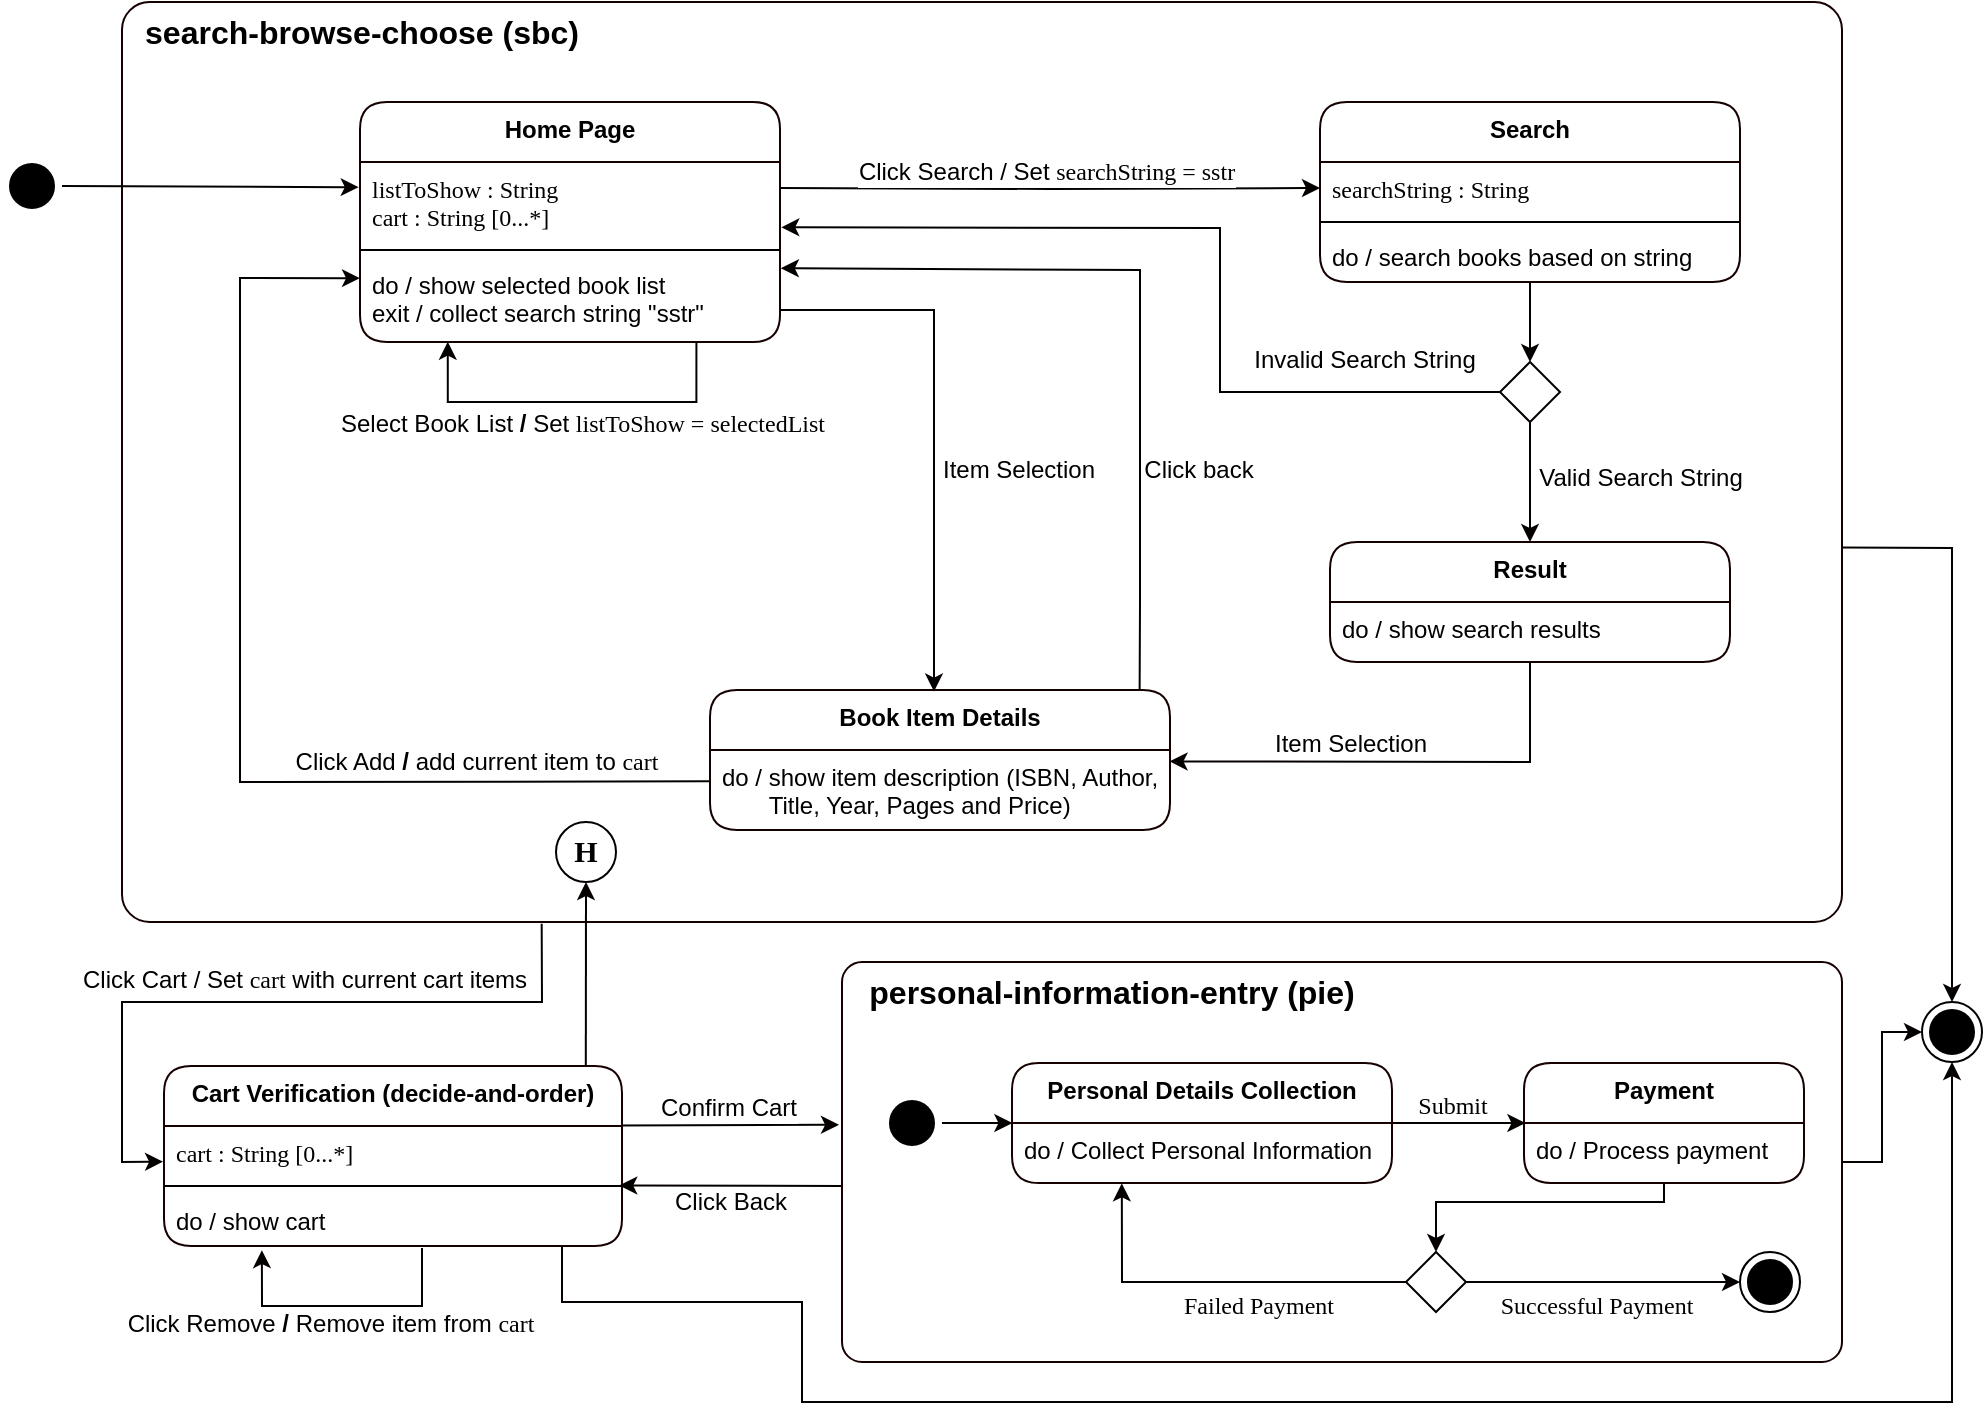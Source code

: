 <mxfile version="17.4.2" type="device"><diagram id="Ng37Y42IxXfcFOOHR-Nj" name="Page-1"><mxGraphModel dx="2249" dy="1772" grid="1" gridSize="10" guides="1" tooltips="1" connect="1" arrows="1" fold="1" page="1" pageScale="1" pageWidth="827" pageHeight="1169" math="0" shadow="0"><root><mxCell id="0"/><mxCell id="1" parent="0"/><mxCell id="JPbxTdowxdwUnCVhfV3g-86" style="edgeStyle=none;rounded=0;orthogonalLoop=1;jettySize=auto;html=1;exitX=1;exitY=0.593;exitDx=0;exitDy=0;entryX=0.5;entryY=0;entryDx=0;entryDy=0;fontFamily=Lucida Console;fontSize=12;strokeColor=#050000;exitPerimeter=0;" parent="1" source="JPbxTdowxdwUnCVhfV3g-8" target="JPbxTdowxdwUnCVhfV3g-13" edge="1"><mxGeometry relative="1" as="geometry"><Array as="points"><mxPoint x="255" y="-167"/></Array></mxGeometry></mxCell><mxCell id="JPbxTdowxdwUnCVhfV3g-8" value="" style="rounded=1;whiteSpace=wrap;html=1;strokeColor=#170000;fillColor=default;arcSize=3;" parent="1" vertex="1"><mxGeometry x="-660" y="-440" width="860" height="460" as="geometry"/></mxCell><mxCell id="JPbxTdowxdwUnCVhfV3g-13" value="" style="ellipse;html=1;shape=endState;fillColor=#000000;strokeColor=#000000;rounded=1;" parent="1" vertex="1"><mxGeometry x="240" y="60" width="30" height="30" as="geometry"/></mxCell><mxCell id="JPbxTdowxdwUnCVhfV3g-111" style="edgeStyle=none;rounded=0;orthogonalLoop=1;jettySize=auto;html=1;exitX=1;exitY=0.5;exitDx=0;exitDy=0;entryX=-0.003;entryY=0.315;entryDx=0;entryDy=0;entryPerimeter=0;fontFamily=Verdana;fontSize=15;strokeColor=#050000;" parent="1" source="JPbxTdowxdwUnCVhfV3g-14" target="JPbxTdowxdwUnCVhfV3g-18" edge="1"><mxGeometry relative="1" as="geometry"/></mxCell><mxCell id="JPbxTdowxdwUnCVhfV3g-14" value="" style="ellipse;html=1;shape=startState;fillColor=#000000;strokeColor=#050000;rounded=1;" parent="1" vertex="1"><mxGeometry x="-720" y="-363" width="30" height="30" as="geometry"/></mxCell><mxCell id="JPbxTdowxdwUnCVhfV3g-16" value="&lt;b&gt;&lt;font style=&quot;font-size: 16px&quot;&gt;search-browse-choose (sbc)&lt;/font&gt;&lt;/b&gt;" style="text;html=1;strokeColor=none;fillColor=none;align=center;verticalAlign=middle;whiteSpace=wrap;rounded=0;" parent="1" vertex="1"><mxGeometry x="-650" y="-440" width="220" height="30" as="geometry"/></mxCell><mxCell id="JPbxTdowxdwUnCVhfV3g-17" value="Home Page" style="swimlane;fontStyle=1;align=center;verticalAlign=top;childLayout=stackLayout;horizontal=1;startSize=30;horizontalStack=0;resizeParent=1;resizeParentMax=0;resizeLast=0;collapsible=1;marginBottom=0;strokeColor=#170000;fillColor=default;rounded=1;" parent="1" vertex="1"><mxGeometry x="-541" y="-390" width="210" height="120" as="geometry"><mxRectangle x="-490" y="-390" width="100" height="30" as="alternateBounds"/></mxGeometry></mxCell><mxCell id="JPbxTdowxdwUnCVhfV3g-18" value="listToShow : String&#10;cart : String [0...*]" style="text;strokeColor=none;fillColor=none;align=left;verticalAlign=top;spacingLeft=4;spacingRight=4;overflow=hidden;rotatable=0;points=[[0,0.5],[1,0.5]];portConstraint=eastwest;fontStyle=0;fontFamily=Lucida Console;" parent="JPbxTdowxdwUnCVhfV3g-17" vertex="1"><mxGeometry y="30" width="210" height="40" as="geometry"/></mxCell><mxCell id="JPbxTdowxdwUnCVhfV3g-19" value="" style="line;strokeWidth=1;fillColor=none;align=left;verticalAlign=middle;spacingTop=-1;spacingLeft=3;spacingRight=3;rotatable=0;labelPosition=right;points=[];portConstraint=eastwest;" parent="JPbxTdowxdwUnCVhfV3g-17" vertex="1"><mxGeometry y="70" width="210" height="8" as="geometry"/></mxCell><mxCell id="JPbxTdowxdwUnCVhfV3g-20" value="do / show selected book list&#10;exit / collect search string &quot;sstr&quot;" style="text;strokeColor=none;fillColor=none;align=left;verticalAlign=top;spacingLeft=4;spacingRight=4;overflow=hidden;rotatable=0;points=[[0,0.5],[1,0.5]];portConstraint=eastwest;" parent="JPbxTdowxdwUnCVhfV3g-17" vertex="1"><mxGeometry y="78" width="210" height="42" as="geometry"/></mxCell><mxCell id="JPbxTdowxdwUnCVhfV3g-33" style="edgeStyle=orthogonalEdgeStyle;rounded=0;orthogonalLoop=1;jettySize=auto;html=1;entryX=0.209;entryY=0.997;entryDx=0;entryDy=0;fontSize=10;strokeColor=#050000;exitX=0.801;exitY=0.997;exitDx=0;exitDy=0;exitPerimeter=0;entryPerimeter=0;" parent="JPbxTdowxdwUnCVhfV3g-17" source="JPbxTdowxdwUnCVhfV3g-20" target="JPbxTdowxdwUnCVhfV3g-20" edge="1"><mxGeometry relative="1" as="geometry"><Array as="points"><mxPoint x="168" y="150"/><mxPoint x="44" y="150"/></Array></mxGeometry></mxCell><mxCell id="JPbxTdowxdwUnCVhfV3g-34" value="&lt;font style=&quot;font-size: 12px&quot;&gt;Select Book List &lt;b&gt;/&lt;/b&gt; Set &lt;font face=&quot;Lucida Console&quot; style=&quot;font-size: 12px&quot;&gt;listToShow = selectedList&lt;/font&gt;&lt;/font&gt;" style="edgeLabel;html=1;align=center;verticalAlign=middle;resizable=0;points=[];fontSize=10;" parent="JPbxTdowxdwUnCVhfV3g-33" vertex="1" connectable="0"><mxGeometry x="0.027" y="1" relative="1" as="geometry"><mxPoint x="7" y="10" as="offset"/></mxGeometry></mxCell><mxCell id="JPbxTdowxdwUnCVhfV3g-54" style="edgeStyle=orthogonalEdgeStyle;rounded=0;orthogonalLoop=1;jettySize=auto;html=1;exitX=0.5;exitY=1;exitDx=0;exitDy=0;entryX=0.5;entryY=0;entryDx=0;entryDy=0;fontSize=12;strokeColor=#050000;" parent="1" source="JPbxTdowxdwUnCVhfV3g-45" target="JPbxTdowxdwUnCVhfV3g-53" edge="1"><mxGeometry relative="1" as="geometry"/></mxCell><mxCell id="JPbxTdowxdwUnCVhfV3g-45" value="Search" style="swimlane;fontStyle=1;align=center;verticalAlign=top;childLayout=stackLayout;horizontal=1;startSize=30;horizontalStack=0;resizeParent=1;resizeParentMax=0;resizeLast=0;collapsible=1;marginBottom=0;strokeColor=#170000;fillColor=default;rounded=1;" parent="1" vertex="1"><mxGeometry x="-61" y="-390" width="210" height="90" as="geometry"><mxRectangle x="-490" y="-390" width="100" height="30" as="alternateBounds"/></mxGeometry></mxCell><mxCell id="JPbxTdowxdwUnCVhfV3g-46" value="searchString : String" style="text;strokeColor=none;fillColor=none;align=left;verticalAlign=top;spacingLeft=4;spacingRight=4;overflow=hidden;rotatable=0;points=[[0,0.5],[1,0.5]];portConstraint=eastwest;fontFamily=Lucida Console;" parent="JPbxTdowxdwUnCVhfV3g-45" vertex="1"><mxGeometry y="30" width="210" height="26" as="geometry"/></mxCell><mxCell id="JPbxTdowxdwUnCVhfV3g-47" value="" style="line;strokeWidth=1;fillColor=none;align=left;verticalAlign=middle;spacingTop=-1;spacingLeft=3;spacingRight=3;rotatable=0;labelPosition=right;points=[];portConstraint=eastwest;" parent="JPbxTdowxdwUnCVhfV3g-45" vertex="1"><mxGeometry y="56" width="210" height="8" as="geometry"/></mxCell><mxCell id="JPbxTdowxdwUnCVhfV3g-48" value="do / search books based on string" style="text;strokeColor=none;fillColor=none;align=left;verticalAlign=top;spacingLeft=4;spacingRight=4;overflow=hidden;rotatable=0;points=[[0,0.5],[1,0.5]];portConstraint=eastwest;" parent="JPbxTdowxdwUnCVhfV3g-45" vertex="1"><mxGeometry y="64" width="210" height="26" as="geometry"/></mxCell><mxCell id="JPbxTdowxdwUnCVhfV3g-51" style="edgeStyle=orthogonalEdgeStyle;rounded=0;orthogonalLoop=1;jettySize=auto;html=1;entryX=0;entryY=0.5;entryDx=0;entryDy=0;fontSize=10;strokeColor=#050000;" parent="1" target="JPbxTdowxdwUnCVhfV3g-46" edge="1"><mxGeometry relative="1" as="geometry"><mxPoint x="-331" y="-347" as="sourcePoint"/></mxGeometry></mxCell><mxCell id="JPbxTdowxdwUnCVhfV3g-52" value="&lt;font style=&quot;font-size: 12px&quot;&gt;Click Search / Set &lt;font face=&quot;Lucida Console&quot; style=&quot;font-size: 12px&quot;&gt;searchString = sstr&lt;/font&gt;&lt;/font&gt;" style="edgeLabel;html=1;align=center;verticalAlign=middle;resizable=0;points=[];fontSize=10;" parent="JPbxTdowxdwUnCVhfV3g-51" vertex="1" connectable="0"><mxGeometry x="-0.12" y="-1" relative="1" as="geometry"><mxPoint x="14" y="-10" as="offset"/></mxGeometry></mxCell><mxCell id="JPbxTdowxdwUnCVhfV3g-55" style="edgeStyle=none;rounded=0;orthogonalLoop=1;jettySize=auto;html=1;exitX=0;exitY=0.5;exitDx=0;exitDy=0;entryX=1.003;entryY=0.816;entryDx=0;entryDy=0;entryPerimeter=0;fontSize=12;strokeColor=#050000;" parent="1" source="JPbxTdowxdwUnCVhfV3g-53" target="JPbxTdowxdwUnCVhfV3g-18" edge="1"><mxGeometry relative="1" as="geometry"><Array as="points"><mxPoint x="-111" y="-245"/><mxPoint x="-111" y="-327"/></Array></mxGeometry></mxCell><mxCell id="JPbxTdowxdwUnCVhfV3g-56" value="&lt;font style=&quot;font-size: 12px&quot;&gt;Invalid Search String&lt;/font&gt;" style="edgeLabel;html=1;align=center;verticalAlign=middle;resizable=0;points=[];fontSize=12;" parent="JPbxTdowxdwUnCVhfV3g-55" vertex="1" connectable="0"><mxGeometry x="-0.18" y="2" relative="1" as="geometry"><mxPoint x="74" y="25" as="offset"/></mxGeometry></mxCell><mxCell id="JPbxTdowxdwUnCVhfV3g-63" style="edgeStyle=none;rounded=0;orthogonalLoop=1;jettySize=auto;html=1;exitX=0.5;exitY=1;exitDx=0;exitDy=0;entryX=0.5;entryY=0;entryDx=0;entryDy=0;fontSize=12;strokeColor=#050000;" parent="1" source="JPbxTdowxdwUnCVhfV3g-53" target="JPbxTdowxdwUnCVhfV3g-61" edge="1"><mxGeometry relative="1" as="geometry"/></mxCell><mxCell id="JPbxTdowxdwUnCVhfV3g-64" value="&lt;font style=&quot;font-size: 12px&quot;&gt;Valid Search String&lt;/font&gt;" style="edgeLabel;html=1;align=center;verticalAlign=middle;resizable=0;points=[];fontSize=12;" parent="JPbxTdowxdwUnCVhfV3g-63" vertex="1" connectable="0"><mxGeometry x="-0.224" y="1" relative="1" as="geometry"><mxPoint x="54" y="4" as="offset"/></mxGeometry></mxCell><mxCell id="JPbxTdowxdwUnCVhfV3g-53" value="" style="rhombus;whiteSpace=wrap;html=1;rounded=0;fontSize=12;strokeColor=#050000;fillColor=default;" parent="1" vertex="1"><mxGeometry x="29" y="-260" width="30" height="30" as="geometry"/></mxCell><mxCell id="JPbxTdowxdwUnCVhfV3g-71" style="edgeStyle=none;rounded=0;orthogonalLoop=1;jettySize=auto;html=1;exitX=0.5;exitY=1;exitDx=0;exitDy=0;entryX=0.999;entryY=0.142;entryDx=0;entryDy=0;entryPerimeter=0;fontSize=12;strokeColor=#050000;" parent="1" source="JPbxTdowxdwUnCVhfV3g-61" target="JPbxTdowxdwUnCVhfV3g-66" edge="1"><mxGeometry relative="1" as="geometry"><Array as="points"><mxPoint x="44" y="-60"/></Array></mxGeometry></mxCell><mxCell id="JPbxTdowxdwUnCVhfV3g-72" value="&lt;font style=&quot;font-size: 12px&quot;&gt;Item Selection&lt;/font&gt;" style="edgeLabel;html=1;align=center;verticalAlign=middle;resizable=0;points=[];fontSize=12;" parent="JPbxTdowxdwUnCVhfV3g-71" vertex="1" connectable="0"><mxGeometry x="0.13" y="2" relative="1" as="geometry"><mxPoint x="-10" y="-11" as="offset"/></mxGeometry></mxCell><mxCell id="JPbxTdowxdwUnCVhfV3g-61" value="Result" style="swimlane;fontStyle=1;align=center;verticalAlign=top;childLayout=stackLayout;horizontal=1;startSize=30;horizontalStack=0;resizeParent=1;resizeParentMax=0;resizeLast=0;collapsible=1;marginBottom=0;strokeColor=#170000;fillColor=default;rounded=1;" parent="1" vertex="1"><mxGeometry x="-56" y="-170" width="200" height="60" as="geometry"><mxRectangle x="-130" y="-100" width="100" height="30" as="alternateBounds"/></mxGeometry></mxCell><mxCell id="JPbxTdowxdwUnCVhfV3g-62" value="do / show search results" style="text;strokeColor=none;fillColor=none;align=left;verticalAlign=top;spacingLeft=4;spacingRight=4;overflow=hidden;rotatable=0;points=[[0,0.5],[1,0.5]];portConstraint=eastwest;" parent="JPbxTdowxdwUnCVhfV3g-61" vertex="1"><mxGeometry y="30" width="200" height="30" as="geometry"/></mxCell><mxCell id="JPbxTdowxdwUnCVhfV3g-76" style="edgeStyle=none;rounded=0;orthogonalLoop=1;jettySize=auto;html=1;entryX=0;entryY=0.24;entryDx=0;entryDy=0;entryPerimeter=0;fontSize=12;strokeColor=#050000;exitX=-0.001;exitY=0.392;exitDx=0;exitDy=0;exitPerimeter=0;" parent="1" source="JPbxTdowxdwUnCVhfV3g-66" target="JPbxTdowxdwUnCVhfV3g-20" edge="1"><mxGeometry relative="1" as="geometry"><mxPoint x="-371" y="-50" as="sourcePoint"/><mxPoint x="-542.47" y="-307.788" as="targetPoint"/><Array as="points"><mxPoint x="-601" y="-50"/><mxPoint x="-601" y="-302"/></Array></mxGeometry></mxCell><mxCell id="JPbxTdowxdwUnCVhfV3g-77" value="&lt;font style=&quot;font-size: 12px&quot;&gt;Click Add&amp;nbsp;&lt;b&gt;/&lt;/b&gt;&amp;nbsp;add current item to &lt;font face=&quot;Lucida Console&quot; style=&quot;font-size: 12px&quot;&gt;cart&lt;/font&gt;&lt;/font&gt;" style="edgeLabel;html=1;align=center;verticalAlign=middle;resizable=0;points=[];fontSize=12;" parent="JPbxTdowxdwUnCVhfV3g-76" vertex="1" connectable="0"><mxGeometry x="-0.003" relative="1" as="geometry"><mxPoint x="118" y="27" as="offset"/></mxGeometry></mxCell><mxCell id="JPbxTdowxdwUnCVhfV3g-98" style="edgeStyle=none;rounded=0;orthogonalLoop=1;jettySize=auto;html=1;exitX=0.934;exitY=-0.002;exitDx=0;exitDy=0;entryX=1.002;entryY=0.122;entryDx=0;entryDy=0;fontFamily=Lucida Console;fontSize=12;strokeColor=#050000;exitPerimeter=0;entryPerimeter=0;" parent="1" source="JPbxTdowxdwUnCVhfV3g-65" target="JPbxTdowxdwUnCVhfV3g-20" edge="1"><mxGeometry relative="1" as="geometry"><Array as="points"><mxPoint x="-151" y="-140"/><mxPoint x="-151" y="-306"/></Array></mxGeometry></mxCell><mxCell id="JPbxTdowxdwUnCVhfV3g-65" value="Book Item Details" style="swimlane;fontStyle=1;align=center;verticalAlign=top;childLayout=stackLayout;horizontal=1;startSize=30;horizontalStack=0;resizeParent=1;resizeParentMax=0;resizeLast=0;collapsible=1;marginBottom=0;strokeColor=#170000;fillColor=default;rounded=1;" parent="1" vertex="1"><mxGeometry x="-366" y="-96" width="230" height="70" as="geometry"><mxRectangle x="-130" y="-100" width="100" height="30" as="alternateBounds"/></mxGeometry></mxCell><mxCell id="JPbxTdowxdwUnCVhfV3g-66" value="do / show item description (ISBN, Author, &#10;       Title, Year, Pages and Price)" style="text;strokeColor=none;fillColor=none;align=left;verticalAlign=top;spacingLeft=4;spacingRight=4;overflow=hidden;rotatable=0;points=[[0,0.5],[1,0.5]];portConstraint=eastwest;" parent="JPbxTdowxdwUnCVhfV3g-65" vertex="1"><mxGeometry y="30" width="230" height="40" as="geometry"/></mxCell><mxCell id="JPbxTdowxdwUnCVhfV3g-73" style="edgeStyle=none;rounded=0;orthogonalLoop=1;jettySize=auto;html=1;exitX=0.999;exitY=0.618;exitDx=0;exitDy=0;entryX=0.487;entryY=0.011;entryDx=0;entryDy=0;entryPerimeter=0;fontSize=12;strokeColor=#050000;exitPerimeter=0;" parent="1" source="JPbxTdowxdwUnCVhfV3g-20" target="JPbxTdowxdwUnCVhfV3g-65" edge="1"><mxGeometry relative="1" as="geometry"><Array as="points"><mxPoint x="-254" y="-286"/><mxPoint x="-254" y="-100"/></Array></mxGeometry></mxCell><mxCell id="JPbxTdowxdwUnCVhfV3g-74" value="&lt;font style=&quot;font-size: 12px&quot;&gt;Item Selection&lt;/font&gt;" style="edgeLabel;html=1;align=center;verticalAlign=middle;resizable=0;points=[];fontSize=12;" parent="JPbxTdowxdwUnCVhfV3g-73" vertex="1" connectable="0"><mxGeometry x="-0.308" y="-1" relative="1" as="geometry"><mxPoint x="43" y="64" as="offset"/></mxGeometry></mxCell><mxCell id="JPbxTdowxdwUnCVhfV3g-99" style="edgeStyle=none;rounded=0;orthogonalLoop=1;jettySize=auto;html=1;exitX=0.991;exitY=-0.011;exitDx=0;exitDy=0;fontFamily=Lucida Console;fontSize=12;strokeColor=#050000;exitPerimeter=0;entryX=-0.003;entryY=0.407;entryDx=0;entryDy=0;entryPerimeter=0;" parent="1" source="JPbxTdowxdwUnCVhfV3g-90" target="JPbxTdowxdwUnCVhfV3g-100" edge="1"><mxGeometry relative="1" as="geometry"><mxPoint x="-260" y="110" as="targetPoint"/></mxGeometry></mxCell><mxCell id="JPbxTdowxdwUnCVhfV3g-127" style="edgeStyle=none;rounded=0;orthogonalLoop=1;jettySize=auto;html=1;exitX=0.869;exitY=1.012;exitDx=0;exitDy=0;entryX=0.5;entryY=1;entryDx=0;entryDy=0;fontFamily=Verdana;fontSize=12;strokeColor=#050000;exitPerimeter=0;" parent="1" source="JPbxTdowxdwUnCVhfV3g-92" target="JPbxTdowxdwUnCVhfV3g-13" edge="1"><mxGeometry relative="1" as="geometry"><Array as="points"><mxPoint x="-440" y="210"/><mxPoint x="-320" y="210"/><mxPoint x="-320" y="260"/><mxPoint x="255" y="260"/></Array></mxGeometry></mxCell><mxCell id="JPbxTdowxdwUnCVhfV3g-89" value="Cart Verification (decide-and-order)" style="swimlane;fontStyle=1;align=center;verticalAlign=top;childLayout=stackLayout;horizontal=1;startSize=30;horizontalStack=0;resizeParent=1;resizeParentMax=0;resizeLast=0;collapsible=1;marginBottom=0;strokeColor=#170000;fillColor=default;rounded=1;" parent="1" vertex="1"><mxGeometry x="-639" y="92" width="229" height="90" as="geometry"><mxRectangle x="-639" y="80" width="100" height="30" as="alternateBounds"/></mxGeometry></mxCell><mxCell id="JPbxTdowxdwUnCVhfV3g-90" value="cart : String [0...*]" style="text;strokeColor=none;fillColor=none;align=left;verticalAlign=top;spacingLeft=4;spacingRight=4;overflow=hidden;rotatable=0;points=[[0,0.5],[1,0.5]];portConstraint=eastwest;fontFamily=Lucida Console;" parent="JPbxTdowxdwUnCVhfV3g-89" vertex="1"><mxGeometry y="30" width="229" height="26" as="geometry"/></mxCell><mxCell id="JPbxTdowxdwUnCVhfV3g-91" value="" style="line;strokeWidth=1;fillColor=none;align=left;verticalAlign=middle;spacingTop=-1;spacingLeft=3;spacingRight=3;rotatable=0;labelPosition=right;points=[];portConstraint=eastwest;" parent="JPbxTdowxdwUnCVhfV3g-89" vertex="1"><mxGeometry y="56" width="229" height="8" as="geometry"/></mxCell><mxCell id="JPbxTdowxdwUnCVhfV3g-92" value="do / show cart" style="text;strokeColor=none;fillColor=none;align=left;verticalAlign=top;spacingLeft=4;spacingRight=4;overflow=hidden;rotatable=0;points=[[0,0.5],[1,0.5]];portConstraint=eastwest;" parent="JPbxTdowxdwUnCVhfV3g-89" vertex="1"><mxGeometry y="64" width="229" height="26" as="geometry"/></mxCell><mxCell id="JPbxTdowxdwUnCVhfV3g-96" style="edgeStyle=none;rounded=0;orthogonalLoop=1;jettySize=auto;html=1;entryX=0.301;entryY=1.08;entryDx=0;entryDy=0;entryPerimeter=0;fontFamily=Lucida Console;fontSize=12;strokeColor=#050000;" parent="JPbxTdowxdwUnCVhfV3g-89" edge="1"><mxGeometry relative="1" as="geometry"><mxPoint x="129" y="91" as="sourcePoint"/><mxPoint x="48.929" y="92.08" as="targetPoint"/><Array as="points"><mxPoint x="129" y="120"/><mxPoint x="49" y="120"/></Array></mxGeometry></mxCell><mxCell id="JPbxTdowxdwUnCVhfV3g-97" value="&lt;span style=&quot;font-family: &amp;#34;helvetica&amp;#34;&quot;&gt;Click Remove&amp;nbsp;&lt;/span&gt;&lt;b style=&quot;font-family: &amp;#34;helvetica&amp;#34;&quot;&gt;/&lt;/b&gt;&lt;span style=&quot;font-family: &amp;#34;helvetica&amp;#34;&quot;&gt;&amp;nbsp;Remove item from &lt;/span&gt;&lt;font face=&quot;Lucida Console&quot;&gt;cart&lt;/font&gt;" style="edgeLabel;html=1;align=center;verticalAlign=middle;resizable=0;points=[];fontSize=12;fontFamily=Lucida Console;" parent="JPbxTdowxdwUnCVhfV3g-96" vertex="1" connectable="0"><mxGeometry x="-0.05" relative="1" as="geometry"><mxPoint x="-10" y="9" as="offset"/></mxGeometry></mxCell><mxCell id="JPbxTdowxdwUnCVhfV3g-94" value="" style="endArrow=classic;html=1;rounded=0;fontFamily=Lucida Console;fontSize=12;strokeColor=#050000;exitX=0.244;exitY=1.002;exitDx=0;exitDy=0;entryX=-0.002;entryY=0.686;entryDx=0;entryDy=0;exitPerimeter=0;entryPerimeter=0;" parent="1" source="JPbxTdowxdwUnCVhfV3g-8" target="JPbxTdowxdwUnCVhfV3g-90" edge="1"><mxGeometry width="50" height="50" relative="1" as="geometry"><mxPoint x="-560" y="-322" as="sourcePoint"/><mxPoint x="-660" y="140" as="targetPoint"/><Array as="points"><mxPoint x="-450" y="60"/><mxPoint x="-660" y="60"/><mxPoint x="-660" y="140"/></Array></mxGeometry></mxCell><mxCell id="JPbxTdowxdwUnCVhfV3g-95" value="&lt;span style=&quot;font-family: &amp;#34;helvetica&amp;#34;&quot;&gt;Click Cart / Set &lt;/span&gt;cart&lt;span style=&quot;font-family: &amp;#34;helvetica&amp;#34;&quot;&gt; with current cart items&lt;/span&gt;" style="edgeLabel;html=1;align=center;verticalAlign=middle;resizable=0;points=[];fontSize=12;fontFamily=Lucida Console;" parent="JPbxTdowxdwUnCVhfV3g-94" vertex="1" connectable="0"><mxGeometry x="0.264" relative="1" as="geometry"><mxPoint x="63" y="-11" as="offset"/></mxGeometry></mxCell><mxCell id="xKnpXgUp1Ye19tH8m2_n-5" style="edgeStyle=none;rounded=0;orthogonalLoop=1;jettySize=auto;html=1;exitX=1;exitY=0.5;exitDx=0;exitDy=0;entryX=0;entryY=0.5;entryDx=0;entryDy=0;fontFamily=Verdana;fontSize=12;strokeColor=#050000;" edge="1" parent="1" source="JPbxTdowxdwUnCVhfV3g-100" target="JPbxTdowxdwUnCVhfV3g-13"><mxGeometry relative="1" as="geometry"><Array as="points"><mxPoint x="220" y="140"/><mxPoint x="220" y="75"/></Array></mxGeometry></mxCell><mxCell id="JPbxTdowxdwUnCVhfV3g-100" value="" style="rounded=1;whiteSpace=wrap;html=1;strokeColor=#170000;fillColor=default;arcSize=5;" parent="1" vertex="1"><mxGeometry x="-300" y="40" width="500" height="200" as="geometry"/></mxCell><mxCell id="JPbxTdowxdwUnCVhfV3g-101" value="&lt;b&gt;&lt;font style=&quot;font-size: 16px&quot;&gt;personal-information-entry (pie)&lt;/font&gt;&lt;/b&gt;" style="text;html=1;strokeColor=none;fillColor=none;align=center;verticalAlign=middle;whiteSpace=wrap;rounded=0;" parent="1" vertex="1"><mxGeometry x="-290" y="40" width="250" height="30" as="geometry"/></mxCell><mxCell id="JPbxTdowxdwUnCVhfV3g-102" value="&lt;font style=&quot;font-size: 12px&quot;&gt;Click back&lt;/font&gt;" style="edgeLabel;html=1;align=center;verticalAlign=middle;resizable=0;points=[];fontSize=12;" parent="1" vertex="1" connectable="0"><mxGeometry x="-122.003" y="-206.002" as="geometry"/></mxCell><mxCell id="JPbxTdowxdwUnCVhfV3g-104" value="&lt;span style=&quot;font-family: &amp;#34;helvetica&amp;#34;&quot;&gt;Confirm Cart&lt;/span&gt;" style="edgeLabel;html=1;align=center;verticalAlign=middle;resizable=0;points=[];fontSize=12;fontFamily=Lucida Console;" parent="1" vertex="1" connectable="0"><mxGeometry x="-356.997" y="113.0" as="geometry"/></mxCell><mxCell id="JPbxTdowxdwUnCVhfV3g-107" value="" style="endArrow=classic;html=1;rounded=0;fontFamily=Lucida Console;fontSize=12;strokeColor=#050000;exitX=0.921;exitY=0.003;exitDx=0;exitDy=0;exitPerimeter=0;entryX=0.5;entryY=1;entryDx=0;entryDy=0;" parent="1" source="JPbxTdowxdwUnCVhfV3g-89" target="JPbxTdowxdwUnCVhfV3g-109" edge="1"><mxGeometry width="50" height="50" relative="1" as="geometry"><mxPoint x="-340" y="110" as="sourcePoint"/><mxPoint x="-436.118" y="49.841" as="targetPoint"/></mxGeometry></mxCell><mxCell id="JPbxTdowxdwUnCVhfV3g-109" value="&lt;p style=&quot;line-height: 0&quot;&gt;&lt;font style=&quot;font-size: 15px&quot; face=&quot;Verdana&quot;&gt;&lt;b&gt;H&lt;/b&gt;&lt;/font&gt;&lt;/p&gt;" style="ellipse;whiteSpace=wrap;html=1;aspect=fixed;rounded=0;fontFamily=Lucida Console;fontSize=12;strokeColor=#050000;fillColor=default;" parent="1" vertex="1"><mxGeometry x="-443" y="-30" width="30" height="30" as="geometry"/></mxCell><mxCell id="JPbxTdowxdwUnCVhfV3g-112" style="edgeStyle=none;rounded=0;orthogonalLoop=1;jettySize=auto;html=1;fontFamily=Lucida Console;fontSize=12;strokeColor=#050000;entryX=0.994;entryY=0.464;entryDx=0;entryDy=0;entryPerimeter=0;exitX=0;exitY=0.56;exitDx=0;exitDy=0;exitPerimeter=0;" parent="1" source="JPbxTdowxdwUnCVhfV3g-100" target="JPbxTdowxdwUnCVhfV3g-91" edge="1"><mxGeometry relative="1" as="geometry"><mxPoint x="-290.9" y="119.72" as="targetPoint"/><mxPoint x="-300" y="150" as="sourcePoint"/></mxGeometry></mxCell><mxCell id="JPbxTdowxdwUnCVhfV3g-113" value="&lt;span style=&quot;font-family: &amp;#34;helvetica&amp;#34;&quot;&gt;Click Back&lt;/span&gt;" style="edgeLabel;html=1;align=center;verticalAlign=middle;resizable=0;points=[];fontSize=12;fontFamily=Lucida Console;" parent="1" vertex="1" connectable="0"><mxGeometry x="-355.997" y="160.0" as="geometry"/></mxCell><mxCell id="JPbxTdowxdwUnCVhfV3g-125" style="edgeStyle=none;rounded=0;orthogonalLoop=1;jettySize=auto;html=1;exitX=1;exitY=0.5;exitDx=0;exitDy=0;entryX=0.005;entryY=0.002;entryDx=0;entryDy=0;entryPerimeter=0;fontFamily=Verdana;fontSize=12;strokeColor=#050000;" parent="1" source="JPbxTdowxdwUnCVhfV3g-114" target="JPbxTdowxdwUnCVhfV3g-117" edge="1"><mxGeometry relative="1" as="geometry"/></mxCell><mxCell id="JPbxTdowxdwUnCVhfV3g-126" value="Submit" style="edgeLabel;html=1;align=center;verticalAlign=middle;resizable=0;points=[];fontSize=12;fontFamily=Verdana;" parent="JPbxTdowxdwUnCVhfV3g-125" vertex="1" connectable="0"><mxGeometry x="-0.278" relative="1" as="geometry"><mxPoint x="6" y="-9" as="offset"/></mxGeometry></mxCell><mxCell id="JPbxTdowxdwUnCVhfV3g-114" value="Personal Details Collection" style="swimlane;fontStyle=1;align=center;verticalAlign=top;childLayout=stackLayout;horizontal=1;startSize=30;horizontalStack=0;resizeParent=1;resizeParentMax=0;resizeLast=0;collapsible=1;marginBottom=0;strokeColor=#170000;fillColor=default;rounded=1;" parent="1" vertex="1"><mxGeometry x="-215" y="90.5" width="190" height="60" as="geometry"/></mxCell><mxCell id="JPbxTdowxdwUnCVhfV3g-115" value="do / Collect Personal Information" style="text;strokeColor=none;fillColor=none;align=left;verticalAlign=top;spacingLeft=4;spacingRight=4;overflow=hidden;rotatable=0;points=[[0,0.5],[1,0.5]];portConstraint=eastwest;" parent="JPbxTdowxdwUnCVhfV3g-114" vertex="1"><mxGeometry y="30" width="190" height="30" as="geometry"/></mxCell><mxCell id="JPbxTdowxdwUnCVhfV3g-119" style="edgeStyle=none;rounded=0;orthogonalLoop=1;jettySize=auto;html=1;exitX=0.5;exitY=1;exitDx=0;exitDy=0;entryX=0.5;entryY=0;entryDx=0;entryDy=0;fontFamily=Verdana;fontSize=15;strokeColor=#050000;" parent="1" source="JPbxTdowxdwUnCVhfV3g-116" target="JPbxTdowxdwUnCVhfV3g-118" edge="1"><mxGeometry relative="1" as="geometry"><Array as="points"><mxPoint x="111" y="160"/><mxPoint x="-3" y="160"/></Array></mxGeometry></mxCell><mxCell id="JPbxTdowxdwUnCVhfV3g-116" value="Payment" style="swimlane;fontStyle=1;align=center;verticalAlign=top;childLayout=stackLayout;horizontal=1;startSize=30;horizontalStack=0;resizeParent=1;resizeParentMax=0;resizeLast=0;collapsible=1;marginBottom=0;strokeColor=#170000;fillColor=default;rounded=1;" parent="1" vertex="1"><mxGeometry x="41" y="90.5" width="140" height="60" as="geometry"/></mxCell><mxCell id="JPbxTdowxdwUnCVhfV3g-117" value="do / Process payment" style="text;strokeColor=none;fillColor=none;align=left;verticalAlign=top;spacingLeft=4;spacingRight=4;overflow=hidden;rotatable=0;points=[[0,0.5],[1,0.5]];portConstraint=eastwest;" parent="JPbxTdowxdwUnCVhfV3g-116" vertex="1"><mxGeometry y="30" width="140" height="30" as="geometry"/></mxCell><mxCell id="JPbxTdowxdwUnCVhfV3g-120" style="edgeStyle=none;rounded=0;orthogonalLoop=1;jettySize=auto;html=1;exitX=0;exitY=0.5;exitDx=0;exitDy=0;entryX=0.289;entryY=1.006;entryDx=0;entryDy=0;entryPerimeter=0;fontFamily=Verdana;fontSize=15;strokeColor=#050000;" parent="1" source="JPbxTdowxdwUnCVhfV3g-118" target="JPbxTdowxdwUnCVhfV3g-115" edge="1"><mxGeometry relative="1" as="geometry"><Array as="points"><mxPoint x="-160" y="200"/></Array></mxGeometry></mxCell><mxCell id="JPbxTdowxdwUnCVhfV3g-121" value="&lt;font style=&quot;font-size: 12px&quot;&gt;Failed Payment&lt;/font&gt;" style="edgeLabel;html=1;align=center;verticalAlign=middle;resizable=0;points=[];fontSize=15;fontFamily=Verdana;" parent="JPbxTdowxdwUnCVhfV3g-120" vertex="1" connectable="0"><mxGeometry x="-0.314" y="-1" relative="1" as="geometry"><mxPoint x="-9" y="11" as="offset"/></mxGeometry></mxCell><mxCell id="xKnpXgUp1Ye19tH8m2_n-4" style="edgeStyle=none;rounded=0;orthogonalLoop=1;jettySize=auto;html=1;exitX=1;exitY=0.5;exitDx=0;exitDy=0;entryX=0;entryY=0.5;entryDx=0;entryDy=0;fontFamily=Verdana;fontSize=12;strokeColor=#050000;" edge="1" parent="1" source="JPbxTdowxdwUnCVhfV3g-118" target="xKnpXgUp1Ye19tH8m2_n-3"><mxGeometry relative="1" as="geometry"/></mxCell><mxCell id="JPbxTdowxdwUnCVhfV3g-118" value="" style="rhombus;whiteSpace=wrap;html=1;rounded=0;fontSize=12;strokeColor=#050000;fillColor=default;" parent="1" vertex="1"><mxGeometry x="-18" y="185" width="30" height="30" as="geometry"/></mxCell><mxCell id="JPbxTdowxdwUnCVhfV3g-123" value="&lt;font style=&quot;font-size: 12px&quot;&gt;Successful Payment&lt;/font&gt;" style="edgeLabel;html=1;align=center;verticalAlign=middle;resizable=0;points=[];fontSize=15;fontFamily=Verdana;" parent="1" vertex="1" connectable="0"><mxGeometry x="77.001" y="210" as="geometry"/></mxCell><mxCell id="xKnpXgUp1Ye19tH8m2_n-2" style="edgeStyle=none;rounded=0;orthogonalLoop=1;jettySize=auto;html=1;exitX=1;exitY=0.5;exitDx=0;exitDy=0;entryX=0.001;entryY=0;entryDx=0;entryDy=0;entryPerimeter=0;fontFamily=Verdana;fontSize=12;strokeColor=#050000;" edge="1" parent="1" source="xKnpXgUp1Ye19tH8m2_n-1" target="JPbxTdowxdwUnCVhfV3g-115"><mxGeometry relative="1" as="geometry"/></mxCell><mxCell id="xKnpXgUp1Ye19tH8m2_n-1" value="" style="ellipse;html=1;shape=startState;fillColor=#000000;strokeColor=#050000;rounded=1;" vertex="1" parent="1"><mxGeometry x="-280" y="105.5" width="30" height="30" as="geometry"/></mxCell><mxCell id="xKnpXgUp1Ye19tH8m2_n-3" value="" style="ellipse;html=1;shape=endState;fillColor=#000000;strokeColor=#000000;rounded=1;" vertex="1" parent="1"><mxGeometry x="149" y="185" width="30" height="30" as="geometry"/></mxCell></root></mxGraphModel></diagram></mxfile>